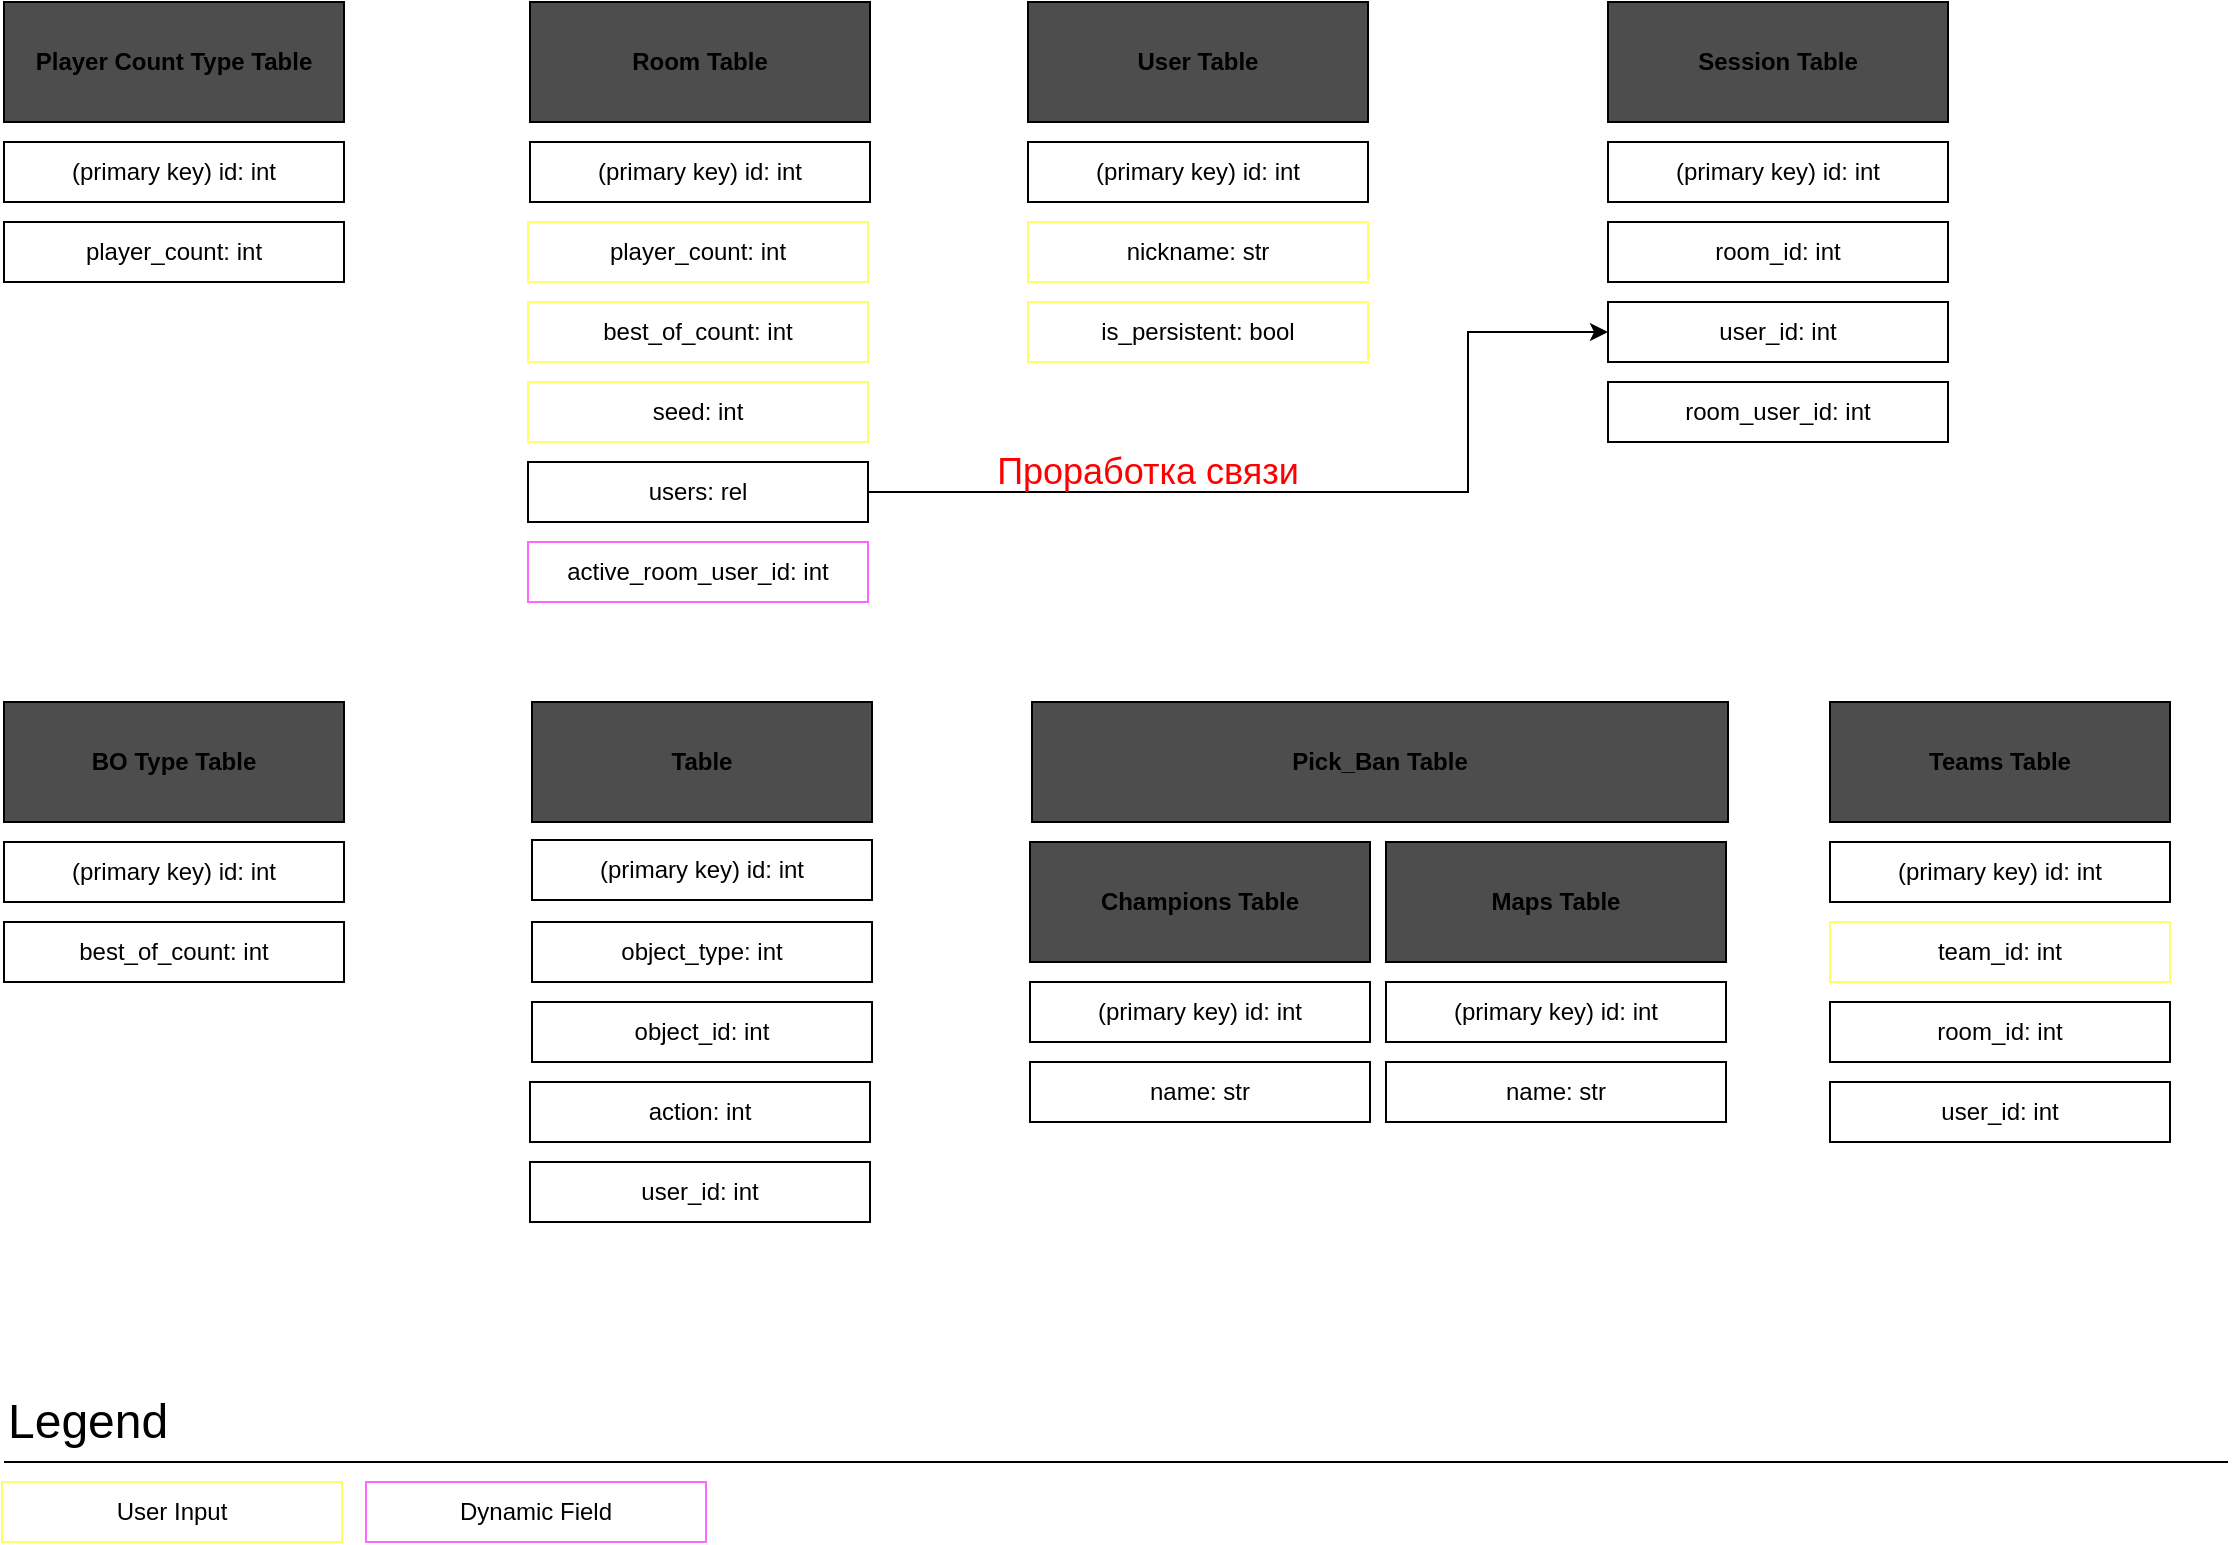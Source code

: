 <mxfile version="16.2.2" type="device" pages="4"><diagram id="msKyM3QTYCGkHJKbw-Ij" name="DB_Arch"><mxGraphModel dx="1432" dy="806" grid="1" gridSize="10" guides="1" tooltips="1" connect="1" arrows="1" fold="1" page="1" pageScale="1" pageWidth="1169" pageHeight="827" math="0" shadow="0"><root><mxCell id="0"/><mxCell id="1" parent="0"/><mxCell id="4jjwoe7JuIm5MmQz-8s8-1" value="Room Table" style="rounded=0;whiteSpace=wrap;html=1;fillColor=#4D4D4D;fontStyle=1" parent="1" vertex="1"><mxGeometry x="291" y="40" width="170" height="60" as="geometry"/></mxCell><mxCell id="4jjwoe7JuIm5MmQz-8s8-2" value="User Table" style="rounded=0;whiteSpace=wrap;html=1;fillColor=#4D4D4D;fontStyle=1" parent="1" vertex="1"><mxGeometry x="540" y="40" width="170" height="60" as="geometry"/></mxCell><mxCell id="4jjwoe7JuIm5MmQz-8s8-3" value="Champions Table" style="rounded=0;whiteSpace=wrap;html=1;fillColor=#4D4D4D;fontStyle=1" parent="1" vertex="1"><mxGeometry x="541" y="460" width="170" height="60" as="geometry"/></mxCell><mxCell id="4jjwoe7JuIm5MmQz-8s8-4" value="(primary key) id: int" style="rounded=0;whiteSpace=wrap;html=1;" parent="1" vertex="1"><mxGeometry x="291" y="110" width="170" height="30" as="geometry"/></mxCell><mxCell id="4jjwoe7JuIm5MmQz-8s8-5" value="player_count: int" style="rounded=0;whiteSpace=wrap;html=1;strokeColor=#FFFF66;" parent="1" vertex="1"><mxGeometry x="290" y="150" width="170" height="30" as="geometry"/></mxCell><mxCell id="4jjwoe7JuIm5MmQz-8s8-6" value="(primary key) id: int" style="rounded=0;whiteSpace=wrap;html=1;" parent="1" vertex="1"><mxGeometry x="540" y="110" width="170" height="30" as="geometry"/></mxCell><mxCell id="4jjwoe7JuIm5MmQz-8s8-7" value="nickname: str" style="rounded=0;whiteSpace=wrap;html=1;strokeColor=#FFFF66;" parent="1" vertex="1"><mxGeometry x="540" y="150" width="170" height="30" as="geometry"/></mxCell><mxCell id="4jjwoe7JuIm5MmQz-8s8-9" value="(primary key) id: int" style="rounded=0;whiteSpace=wrap;html=1;" parent="1" vertex="1"><mxGeometry x="541" y="530" width="170" height="30" as="geometry"/></mxCell><mxCell id="4jjwoe7JuIm5MmQz-8s8-10" value="name: str" style="rounded=0;whiteSpace=wrap;html=1;" parent="1" vertex="1"><mxGeometry x="541" y="570" width="170" height="30" as="geometry"/></mxCell><mxCell id="4jjwoe7JuIm5MmQz-8s8-13" value="Player Count Type Table" style="rounded=0;whiteSpace=wrap;html=1;fillColor=#4D4D4D;fontStyle=1" parent="1" vertex="1"><mxGeometry x="28" y="40" width="170" height="60" as="geometry"/></mxCell><mxCell id="4jjwoe7JuIm5MmQz-8s8-15" value="active_room_user_id: int" style="rounded=0;whiteSpace=wrap;html=1;strokeColor=#FF66FF;" parent="1" vertex="1"><mxGeometry x="290" y="310" width="170" height="30" as="geometry"/></mxCell><mxCell id="4jjwoe7JuIm5MmQz-8s8-16" value="best_of_count: int" style="rounded=0;whiteSpace=wrap;html=1;" parent="1" vertex="1"><mxGeometry x="28" y="500" width="170" height="30" as="geometry"/></mxCell><mxCell id="4jjwoe7JuIm5MmQz-8s8-18" value="BO Type Table" style="rounded=0;whiteSpace=wrap;html=1;fillColor=#4D4D4D;fontStyle=1" parent="1" vertex="1"><mxGeometry x="28" y="390" width="170" height="60" as="geometry"/></mxCell><mxCell id="4jjwoe7JuIm5MmQz-8s8-23" value="(primary key) id: int" style="rounded=0;whiteSpace=wrap;html=1;" parent="1" vertex="1"><mxGeometry x="28" y="110" width="170" height="30" as="geometry"/></mxCell><mxCell id="4jjwoe7JuIm5MmQz-8s8-24" value="player_count: int" style="rounded=0;whiteSpace=wrap;html=1;" parent="1" vertex="1"><mxGeometry x="28" y="150" width="170" height="30" as="geometry"/></mxCell><mxCell id="4jjwoe7JuIm5MmQz-8s8-25" value="(primary key) id: int" style="rounded=0;whiteSpace=wrap;html=1;" parent="1" vertex="1"><mxGeometry x="28" y="460" width="170" height="30" as="geometry"/></mxCell><mxCell id="4jjwoe7JuIm5MmQz-8s8-27" value="best_of_count: int" style="rounded=0;whiteSpace=wrap;html=1;strokeColor=#FFFF66;" parent="1" vertex="1"><mxGeometry x="290" y="190" width="170" height="30" as="geometry"/></mxCell><mxCell id="4jjwoe7JuIm5MmQz-8s8-30" value="Maps Table" style="rounded=0;whiteSpace=wrap;html=1;fillColor=#4D4D4D;fontStyle=1" parent="1" vertex="1"><mxGeometry x="719" y="460" width="170" height="60" as="geometry"/></mxCell><mxCell id="4jjwoe7JuIm5MmQz-8s8-45" value="Session Table" style="rounded=0;whiteSpace=wrap;html=1;fillColor=#4D4D4D;fontStyle=1" parent="1" vertex="1"><mxGeometry x="830" y="40" width="170" height="60" as="geometry"/></mxCell><mxCell id="4jjwoe7JuIm5MmQz-8s8-47" value="room_id: int" style="rounded=0;whiteSpace=wrap;html=1;" parent="1" vertex="1"><mxGeometry x="830" y="150" width="170" height="30" as="geometry"/></mxCell><mxCell id="4jjwoe7JuIm5MmQz-8s8-48" value="user_id: int" style="rounded=0;whiteSpace=wrap;html=1;" parent="1" vertex="1"><mxGeometry x="830" y="190" width="170" height="30" as="geometry"/></mxCell><mxCell id="4jjwoe7JuIm5MmQz-8s8-49" value="User Input" style="rounded=0;whiteSpace=wrap;html=1;strokeColor=#FFFF66;" parent="1" vertex="1"><mxGeometry x="27" y="780" width="170" height="30" as="geometry"/></mxCell><mxCell id="4jjwoe7JuIm5MmQz-8s8-50" value="Dynamic Field" style="rounded=0;whiteSpace=wrap;html=1;strokeColor=#FF66FF;" parent="1" vertex="1"><mxGeometry x="209" y="780" width="170" height="30" as="geometry"/></mxCell><mxCell id="4jjwoe7JuIm5MmQz-8s8-51" value="Teams Table" style="rounded=0;whiteSpace=wrap;html=1;fillColor=#4D4D4D;fontStyle=1" parent="1" vertex="1"><mxGeometry x="941" y="390" width="170" height="60" as="geometry"/></mxCell><mxCell id="4jjwoe7JuIm5MmQz-8s8-52" value="room_id: int" style="rounded=0;whiteSpace=wrap;html=1;" parent="1" vertex="1"><mxGeometry x="941" y="540" width="170" height="30" as="geometry"/></mxCell><mxCell id="4jjwoe7JuIm5MmQz-8s8-53" value="user_id: int" style="rounded=0;whiteSpace=wrap;html=1;" parent="1" vertex="1"><mxGeometry x="941" y="580" width="170" height="30" as="geometry"/></mxCell><mxCell id="4jjwoe7JuIm5MmQz-8s8-54" value="team_id: int" style="rounded=0;whiteSpace=wrap;html=1;strokeColor=#FFFF66;" parent="1" vertex="1"><mxGeometry x="941" y="500" width="170" height="30" as="geometry"/></mxCell><mxCell id="4jjwoe7JuIm5MmQz-8s8-55" value="(primary key) id: int" style="rounded=0;whiteSpace=wrap;html=1;" parent="1" vertex="1"><mxGeometry x="941" y="460" width="170" height="30" as="geometry"/></mxCell><mxCell id="4jjwoe7JuIm5MmQz-8s8-60" value="&lt;font style=&quot;font-size: 24px&quot;&gt;Legend&lt;/font&gt;" style="text;html=1;strokeColor=none;fillColor=none;align=left;verticalAlign=middle;whiteSpace=wrap;rounded=0;" parent="1" vertex="1"><mxGeometry x="28" y="730" width="92" height="40" as="geometry"/></mxCell><mxCell id="4jjwoe7JuIm5MmQz-8s8-62" value="" style="endArrow=none;html=1;rounded=0;fontSize=24;exitX=0;exitY=1;exitDx=0;exitDy=0;" parent="1" source="4jjwoe7JuIm5MmQz-8s8-60" edge="1"><mxGeometry width="50" height="50" relative="1" as="geometry"><mxPoint x="770" y="610" as="sourcePoint"/><mxPoint x="1140" y="770" as="targetPoint"/></mxGeometry></mxCell><mxCell id="HljinGuqUD7LIQX1igDH-1" value="is_persistent: bool" style="rounded=0;whiteSpace=wrap;html=1;strokeColor=#FFFF66;" vertex="1" parent="1"><mxGeometry x="540" y="190" width="170" height="30" as="geometry"/></mxCell><mxCell id="HljinGuqUD7LIQX1igDH-2" value="name: str" style="rounded=0;whiteSpace=wrap;html=1;" vertex="1" parent="1"><mxGeometry x="719" y="570" width="170" height="30" as="geometry"/></mxCell><mxCell id="HljinGuqUD7LIQX1igDH-3" value="(primary key) id: int" style="rounded=0;whiteSpace=wrap;html=1;" vertex="1" parent="1"><mxGeometry x="719" y="530" width="170" height="30" as="geometry"/></mxCell><mxCell id="HljinGuqUD7LIQX1igDH-4" value="(primary key) id: int" style="rounded=0;whiteSpace=wrap;html=1;" vertex="1" parent="1"><mxGeometry x="830" y="110" width="170" height="30" as="geometry"/></mxCell><mxCell id="HljinGuqUD7LIQX1igDH-6" value="seed: int" style="rounded=0;whiteSpace=wrap;html=1;strokeColor=#FFFF66;" vertex="1" parent="1"><mxGeometry x="290" y="230" width="170" height="30" as="geometry"/></mxCell><mxCell id="rAY3adNcIp4noNA6YQVJ-1" value="Table" style="rounded=0;whiteSpace=wrap;html=1;fillColor=#4D4D4D;fontStyle=1" vertex="1" parent="1"><mxGeometry x="292" y="390" width="170" height="60" as="geometry"/></mxCell><mxCell id="rAY3adNcIp4noNA6YQVJ-2" value="(primary key) id: int" style="rounded=0;whiteSpace=wrap;html=1;" vertex="1" parent="1"><mxGeometry x="292" y="459" width="170" height="30" as="geometry"/></mxCell><mxCell id="rAY3adNcIp4noNA6YQVJ-3" value="object_type: int" style="rounded=0;whiteSpace=wrap;html=1;" vertex="1" parent="1"><mxGeometry x="292" y="500" width="170" height="30" as="geometry"/></mxCell><mxCell id="rAY3adNcIp4noNA6YQVJ-4" value="action: int" style="rounded=0;whiteSpace=wrap;html=1;" vertex="1" parent="1"><mxGeometry x="291" y="580" width="170" height="30" as="geometry"/></mxCell><mxCell id="rAY3adNcIp4noNA6YQVJ-5" value="object_id: int" style="rounded=0;whiteSpace=wrap;html=1;" vertex="1" parent="1"><mxGeometry x="292" y="540" width="170" height="30" as="geometry"/></mxCell><mxCell id="rAY3adNcIp4noNA6YQVJ-6" value="Pick_Ban Table" style="rounded=0;whiteSpace=wrap;html=1;fillColor=#4D4D4D;fontStyle=1" vertex="1" parent="1"><mxGeometry x="542" y="390" width="348" height="60" as="geometry"/></mxCell><mxCell id="rAY3adNcIp4noNA6YQVJ-7" value="user_id: int" style="rounded=0;whiteSpace=wrap;html=1;" vertex="1" parent="1"><mxGeometry x="291" y="620" width="170" height="30" as="geometry"/></mxCell><mxCell id="IEd39z6FHSVM6WoBBZto-1" value="room_user_id: int" style="rounded=0;whiteSpace=wrap;html=1;" vertex="1" parent="1"><mxGeometry x="830" y="230" width="170" height="30" as="geometry"/></mxCell><mxCell id="IEd39z6FHSVM6WoBBZto-3" style="edgeStyle=orthogonalEdgeStyle;rounded=0;orthogonalLoop=1;jettySize=auto;html=1;entryX=0;entryY=0.5;entryDx=0;entryDy=0;fontSize=18;endArrow=classic;endFill=1;strokeColor=default;" edge="1" parent="1" source="IEd39z6FHSVM6WoBBZto-2" target="4jjwoe7JuIm5MmQz-8s8-48"><mxGeometry relative="1" as="geometry"><Array as="points"><mxPoint x="760" y="285"/><mxPoint x="760" y="205"/></Array></mxGeometry></mxCell><mxCell id="IEd39z6FHSVM6WoBBZto-2" value="users: rel" style="rounded=0;whiteSpace=wrap;html=1;" vertex="1" parent="1"><mxGeometry x="290" y="270" width="170" height="30" as="geometry"/></mxCell><mxCell id="IEd39z6FHSVM6WoBBZto-6" value="Проработка связи" style="text;html=1;strokeColor=none;fillColor=none;align=center;verticalAlign=middle;whiteSpace=wrap;rounded=0;fontSize=18;fontColor=#FF0000;" vertex="1" parent="1"><mxGeometry x="500" y="260" width="200" height="30" as="geometry"/></mxCell></root></mxGraphModel></diagram><diagram id="ufQtc_7gJPJQI9lAsnQL" name="Create_Form"><mxGraphModel dx="1193" dy="672" grid="1" gridSize="10" guides="1" tooltips="1" connect="1" arrows="1" fold="1" page="1" pageScale="1" pageWidth="1169" pageHeight="827" math="0" shadow="0"><root><mxCell id="CWQJvBQlIry-YsTT9sQo-0"/><mxCell id="CWQJvBQlIry-YsTT9sQo-1" parent="CWQJvBQlIry-YsTT9sQo-0"/><mxCell id="CWQJvBQlIry-YsTT9sQo-2" value="" style="rounded=0;whiteSpace=wrap;html=1;" vertex="1" parent="CWQJvBQlIry-YsTT9sQo-1"><mxGeometry x="360" y="178" width="450" height="602" as="geometry"/></mxCell><mxCell id="CWQJvBQlIry-YsTT9sQo-3" value="" style="rounded=1;whiteSpace=wrap;html=1;align=left;" vertex="1" parent="CWQJvBQlIry-YsTT9sQo-1"><mxGeometry x="425" y="317" width="320" height="40" as="geometry"/></mxCell><mxCell id="CWQJvBQlIry-YsTT9sQo-6" value="" style="rounded=1;whiteSpace=wrap;html=1;align=left;" vertex="1" parent="CWQJvBQlIry-YsTT9sQo-1"><mxGeometry x="425" y="590" width="320" height="40" as="geometry"/></mxCell><mxCell id="CWQJvBQlIry-YsTT9sQo-7" value="Create match" style="text;html=1;strokeColor=none;fillColor=none;align=left;verticalAlign=middle;whiteSpace=wrap;rounded=0;fontSize=32;fontStyle=1" vertex="1" parent="CWQJvBQlIry-YsTT9sQo-1"><mxGeometry x="425" y="207" width="215" height="60" as="geometry"/></mxCell><mxCell id="CWQJvBQlIry-YsTT9sQo-8" value="Player count" style="text;html=1;strokeColor=none;fillColor=none;align=left;verticalAlign=middle;whiteSpace=wrap;rounded=0;fontSize=18;" vertex="1" parent="CWQJvBQlIry-YsTT9sQo-1"><mxGeometry x="425" y="287" width="115" height="30" as="geometry"/></mxCell><mxCell id="CWQJvBQlIry-YsTT9sQo-10" value="Seed" style="text;html=1;strokeColor=none;fillColor=none;align=left;verticalAlign=middle;whiteSpace=wrap;rounded=0;fontSize=18;" vertex="1" parent="CWQJvBQlIry-YsTT9sQo-1"><mxGeometry x="425" y="560" width="115" height="30" as="geometry"/></mxCell><mxCell id="CWQJvBQlIry-YsTT9sQo-11" value="Submit" style="rounded=1;whiteSpace=wrap;html=1;fontSize=18;fillColor=#0050ef;fontColor=#ffffff;strokeColor=#001DBC;" vertex="1" parent="CWQJvBQlIry-YsTT9sQo-1"><mxGeometry x="640" y="660" width="105" height="40" as="geometry"/></mxCell><mxCell id="CWQJvBQlIry-YsTT9sQo-13" value="" style="endArrow=none;html=1;rounded=0;fontSize=18;entryX=0.895;entryY=0.012;entryDx=0;entryDy=0;entryPerimeter=0;exitX=0.895;exitY=1.012;exitDx=0;exitDy=0;exitPerimeter=0;" edge="1" parent="CWQJvBQlIry-YsTT9sQo-1"><mxGeometry width="50" height="50" relative="1" as="geometry"><mxPoint x="710.0" y="630" as="sourcePoint"/><mxPoint x="710.0" y="590" as="targetPoint"/></mxGeometry></mxCell><mxCell id="CWQJvBQlIry-YsTT9sQo-14" value="" style="endArrow=none;html=1;rounded=0;fontSize=18;entryX=0.895;entryY=0.012;entryDx=0;entryDy=0;entryPerimeter=0;exitX=0.895;exitY=1.012;exitDx=0;exitDy=0;exitPerimeter=0;" edge="1" parent="CWQJvBQlIry-YsTT9sQo-1"><mxGeometry width="50" height="50" relative="1" as="geometry"><mxPoint x="710.0" y="357" as="sourcePoint"/><mxPoint x="710.0" y="317" as="targetPoint"/></mxGeometry></mxCell><mxCell id="CWQJvBQlIry-YsTT9sQo-17" value="" style="html=1;shadow=0;dashed=0;align=center;verticalAlign=middle;shape=mxgraph.arrows2.arrow;dy=0;dx=6.84;notch=5.16;rounded=1;fontSize=18;direction=south;" vertex="1" parent="CWQJvBQlIry-YsTT9sQo-1"><mxGeometry x="720" y="331" width="15" height="12" as="geometry"/></mxCell><mxCell id="CWQJvBQlIry-YsTT9sQo-18" value="" style="html=1;shadow=0;dashed=0;align=center;verticalAlign=middle;shape=mxgraph.arrows2.arrow;dy=0;dx=6.84;notch=5.16;rounded=1;fontSize=18;direction=south;" vertex="1" parent="CWQJvBQlIry-YsTT9sQo-1"><mxGeometry x="720" y="604" width="15" height="12" as="geometry"/></mxCell><mxCell id="gGtInlzJsniyq_9l1pRI-0" value="" style="rounded=1;whiteSpace=wrap;html=1;align=left;" vertex="1" parent="CWQJvBQlIry-YsTT9sQo-1"><mxGeometry x="425" y="500" width="320" height="40" as="geometry"/></mxCell><mxCell id="gGtInlzJsniyq_9l1pRI-1" value="Nickname" style="text;html=1;strokeColor=none;fillColor=none;align=left;verticalAlign=middle;whiteSpace=wrap;rounded=0;fontSize=18;" vertex="1" parent="CWQJvBQlIry-YsTT9sQo-1"><mxGeometry x="425" y="470" width="115" height="30" as="geometry"/></mxCell><mxCell id="iGA6i5vbuYgvUGOjJ3Lz-0" value="" style="rounded=1;whiteSpace=wrap;html=1;align=left;" vertex="1" parent="CWQJvBQlIry-YsTT9sQo-1"><mxGeometry x="425" y="410" width="320" height="40" as="geometry"/></mxCell><mxCell id="iGA6i5vbuYgvUGOjJ3Lz-1" value="Best of" style="text;html=1;strokeColor=none;fillColor=none;align=left;verticalAlign=middle;whiteSpace=wrap;rounded=0;fontSize=18;" vertex="1" parent="CWQJvBQlIry-YsTT9sQo-1"><mxGeometry x="425" y="380" width="115" height="30" as="geometry"/></mxCell><mxCell id="iGA6i5vbuYgvUGOjJ3Lz-2" value="" style="endArrow=none;html=1;rounded=0;fontSize=18;entryX=0.895;entryY=0.012;entryDx=0;entryDy=0;entryPerimeter=0;exitX=0.895;exitY=1.012;exitDx=0;exitDy=0;exitPerimeter=0;" edge="1" parent="CWQJvBQlIry-YsTT9sQo-1"><mxGeometry width="50" height="50" relative="1" as="geometry"><mxPoint x="710" y="450" as="sourcePoint"/><mxPoint x="710" y="410" as="targetPoint"/></mxGeometry></mxCell><mxCell id="iGA6i5vbuYgvUGOjJ3Lz-3" value="" style="html=1;shadow=0;dashed=0;align=center;verticalAlign=middle;shape=mxgraph.arrows2.arrow;dy=0;dx=6.84;notch=5.16;rounded=1;fontSize=18;direction=south;" vertex="1" parent="CWQJvBQlIry-YsTT9sQo-1"><mxGeometry x="720" y="424" width="15" height="12" as="geometry"/></mxCell><mxCell id="aXeuGlvFgHW7bq5NE7p0-0" value="" style="whiteSpace=wrap;html=1;aspect=fixed;rounded=1;fontSize=18;" vertex="1" parent="CWQJvBQlIry-YsTT9sQo-1"><mxGeometry x="440" y="665" width="30" height="30" as="geometry"/></mxCell><mxCell id="aXeuGlvFgHW7bq5NE7p0-1" value="Persistent" style="text;html=1;strokeColor=none;fillColor=none;align=left;verticalAlign=middle;whiteSpace=wrap;rounded=0;fontSize=18;" vertex="1" parent="CWQJvBQlIry-YsTT9sQo-1"><mxGeometry x="480" y="665" width="90" height="30" as="geometry"/></mxCell></root></mxGraphModel></diagram><diagram id="jUi-HBTkY0YkqytoPo9C" name="Login_Form"><mxGraphModel dx="2046" dy="1151" grid="1" gridSize="10" guides="1" tooltips="1" connect="1" arrows="1" fold="1" page="1" pageScale="1" pageWidth="1169" pageHeight="827" math="0" shadow="0"><root><mxCell id="tsDcRPBl0Zxdk9UHipRP-0"/><mxCell id="tsDcRPBl0Zxdk9UHipRP-1" parent="tsDcRPBl0Zxdk9UHipRP-0"/><mxCell id="IeOFXZDn9EDLRQ92q2k4-0" value="" style="rounded=0;whiteSpace=wrap;html=1;" vertex="1" parent="tsDcRPBl0Zxdk9UHipRP-1"><mxGeometry x="360" y="265" width="450" height="297" as="geometry"/></mxCell><mxCell id="IeOFXZDn9EDLRQ92q2k4-1" value="Login" style="text;html=1;strokeColor=none;fillColor=none;align=left;verticalAlign=middle;whiteSpace=wrap;rounded=0;fontSize=32;fontStyle=1" vertex="1" parent="tsDcRPBl0Zxdk9UHipRP-1"><mxGeometry x="425" y="294" width="215" height="60" as="geometry"/></mxCell><mxCell id="1sd6uDTcOkDnHl3TMdKk-0" value="" style="rounded=1;whiteSpace=wrap;html=1;align=left;" vertex="1" parent="tsDcRPBl0Zxdk9UHipRP-1"><mxGeometry x="425" y="412" width="320" height="40" as="geometry"/></mxCell><mxCell id="1sd6uDTcOkDnHl3TMdKk-1" value="Nickname" style="text;html=1;strokeColor=none;fillColor=none;align=left;verticalAlign=middle;whiteSpace=wrap;rounded=0;fontSize=18;" vertex="1" parent="tsDcRPBl0Zxdk9UHipRP-1"><mxGeometry x="425" y="382" width="115" height="30" as="geometry"/></mxCell><mxCell id="fA-MBqBtNBN6_L8eWI01-0" value="Submit" style="rounded=1;whiteSpace=wrap;html=1;fontSize=18;fillColor=#0050ef;fontColor=#ffffff;strokeColor=#001DBC;" vertex="1" parent="tsDcRPBl0Zxdk9UHipRP-1"><mxGeometry x="640" y="482" width="105" height="40" as="geometry"/></mxCell><mxCell id="e5q3eCg3VlNo0NyXU4R_-0" value="Login as spectator" style="rounded=1;whiteSpace=wrap;html=1;fontSize=18;fillColor=#647687;fontColor=#ffffff;strokeColor=#314354;" vertex="1" parent="tsDcRPBl0Zxdk9UHipRP-1"><mxGeometry x="425" y="482" width="165" height="40" as="geometry"/></mxCell></root></mxGraphModel></diagram><diagram id="t8wAyVtctoxuifnvDdd7" name="Logic"><mxGraphModel dx="1432" dy="806" grid="1" gridSize="10" guides="1" tooltips="1" connect="1" arrows="1" fold="1" page="1" pageScale="1" pageWidth="827" pageHeight="1169" math="0" shadow="0"><root><mxCell id="qrVKq_cAQnZOBD8CvGeD-0"/><mxCell id="qrVKq_cAQnZOBD8CvGeD-1" parent="qrVKq_cAQnZOBD8CvGeD-0"/><mxCell id="J1Q-69aYIC669VNqU2X9-0" value="" style="edgeStyle=orthogonalEdgeStyle;rounded=0;orthogonalLoop=1;jettySize=auto;html=1;fontSize=18;endArrow=none;endFill=0;strokeColor=default;" edge="1" parent="qrVKq_cAQnZOBD8CvGeD-1" source="-dQ83g0QwP5sU99QlWeT-0" target="Vv6FmQVmc7JPsD8yTmnN-0"><mxGeometry relative="1" as="geometry"/></mxCell><mxCell id="-dQ83g0QwP5sU99QlWeT-0" value="User input" style="rounded=1;whiteSpace=wrap;html=1;fontSize=18;strokeColor=default;fillColor=default;" vertex="1" parent="qrVKq_cAQnZOBD8CvGeD-1"><mxGeometry x="314" y="40" width="180" height="60" as="geometry"/></mxCell><mxCell id="Vv6FmQVmc7JPsD8yTmnN-0" value="player count&lt;br&gt;best of&lt;br&gt;nickname&lt;br&gt;seed&lt;br&gt;persistent" style="rounded=0;whiteSpace=wrap;html=1;fontSize=18;strokeColor=default;fillColor=default;align=center;" vertex="1" parent="qrVKq_cAQnZOBD8CvGeD-1"><mxGeometry x="314" y="140" width="180" height="110" as="geometry"/></mxCell><mxCell id="MR00HgGQX4eNpgWDdf7I-2" value="" style="edgeStyle=orthogonalEdgeStyle;rounded=0;orthogonalLoop=1;jettySize=auto;html=1;fontSize=18;endArrow=none;endFill=0;strokeColor=default;" edge="1" parent="qrVKq_cAQnZOBD8CvGeD-1" source="J1Q-69aYIC669VNqU2X9-1" target="MR00HgGQX4eNpgWDdf7I-1"><mxGeometry relative="1" as="geometry"/></mxCell><mxCell id="MR00HgGQX4eNpgWDdf7I-3" style="edgeStyle=orthogonalEdgeStyle;rounded=0;orthogonalLoop=1;jettySize=auto;html=1;entryX=0.5;entryY=0;entryDx=0;entryDy=0;fontSize=18;endArrow=none;endFill=0;strokeColor=default;" edge="1" parent="qrVKq_cAQnZOBD8CvGeD-1" source="J1Q-69aYIC669VNqU2X9-1" target="MR00HgGQX4eNpgWDdf7I-0"><mxGeometry relative="1" as="geometry"/></mxCell><mxCell id="J1Q-69aYIC669VNqU2X9-1" value="Add entry" style="rounded=1;whiteSpace=wrap;html=1;fontSize=18;strokeColor=default;fillColor=default;" vertex="1" parent="qrVKq_cAQnZOBD8CvGeD-1"><mxGeometry x="314" y="280" width="180" height="60" as="geometry"/></mxCell><mxCell id="Qur4yX0zjB6bpLAGYXID-2" style="edgeStyle=orthogonalEdgeStyle;rounded=0;orthogonalLoop=1;jettySize=auto;html=1;fontSize=18;endArrow=none;endFill=0;strokeColor=default;" edge="1" parent="qrVKq_cAQnZOBD8CvGeD-1" source="MR00HgGQX4eNpgWDdf7I-0"><mxGeometry relative="1" as="geometry"><mxPoint x="400" y="470" as="targetPoint"/></mxGeometry></mxCell><mxCell id="MR00HgGQX4eNpgWDdf7I-0" value="&lt;span style=&quot;color: rgb(240 , 240 , 240) ; font-family: &amp;#34;helvetica&amp;#34; ; font-size: 18px ; font-style: normal ; font-weight: 400 ; letter-spacing: normal ; text-align: center ; text-indent: 0px ; text-transform: none ; word-spacing: 0px ; background-color: rgb(42 , 42 , 42) ; display: inline ; float: none&quot;&gt;=&amp;gt; User Table&lt;/span&gt;" style="rounded=0;whiteSpace=wrap;html=1;fontSize=18;strokeColor=default;fillColor=default;" vertex="1" parent="qrVKq_cAQnZOBD8CvGeD-1"><mxGeometry x="70" y="380" width="180" height="60" as="geometry"/></mxCell><mxCell id="Qur4yX0zjB6bpLAGYXID-1" style="edgeStyle=orthogonalEdgeStyle;rounded=0;orthogonalLoop=1;jettySize=auto;html=1;entryX=0.5;entryY=0;entryDx=0;entryDy=0;fontSize=18;endArrow=none;endFill=0;strokeColor=default;" edge="1" parent="qrVKq_cAQnZOBD8CvGeD-1" source="MR00HgGQX4eNpgWDdf7I-1" target="Qur4yX0zjB6bpLAGYXID-0"><mxGeometry relative="1" as="geometry"/></mxCell><mxCell id="MR00HgGQX4eNpgWDdf7I-1" value="&lt;span style=&quot;color: rgb(240 , 240 , 240) ; font-family: &amp;#34;helvetica&amp;#34; ; font-size: 18px ; font-style: normal ; font-weight: 400 ; letter-spacing: normal ; text-align: center ; text-indent: 0px ; text-transform: none ; word-spacing: 0px ; background-color: rgb(42 , 42 , 42) ; display: inline ; float: none&quot;&gt;=&amp;gt; Room Table&lt;/span&gt;" style="rounded=0;whiteSpace=wrap;html=1;fontSize=18;strokeColor=default;fillColor=default;" vertex="1" parent="qrVKq_cAQnZOBD8CvGeD-1"><mxGeometry x="540" y="380" width="180" height="60" as="geometry"/></mxCell><mxCell id="Qur4yX0zjB6bpLAGYXID-0" value="=&amp;gt; Session Table" style="rounded=0;whiteSpace=wrap;html=1;fontSize=18;strokeColor=default;fillColor=default;" vertex="1" parent="qrVKq_cAQnZOBD8CvGeD-1"><mxGeometry x="304" y="470" width="190" height="60" as="geometry"/></mxCell></root></mxGraphModel></diagram></mxfile>